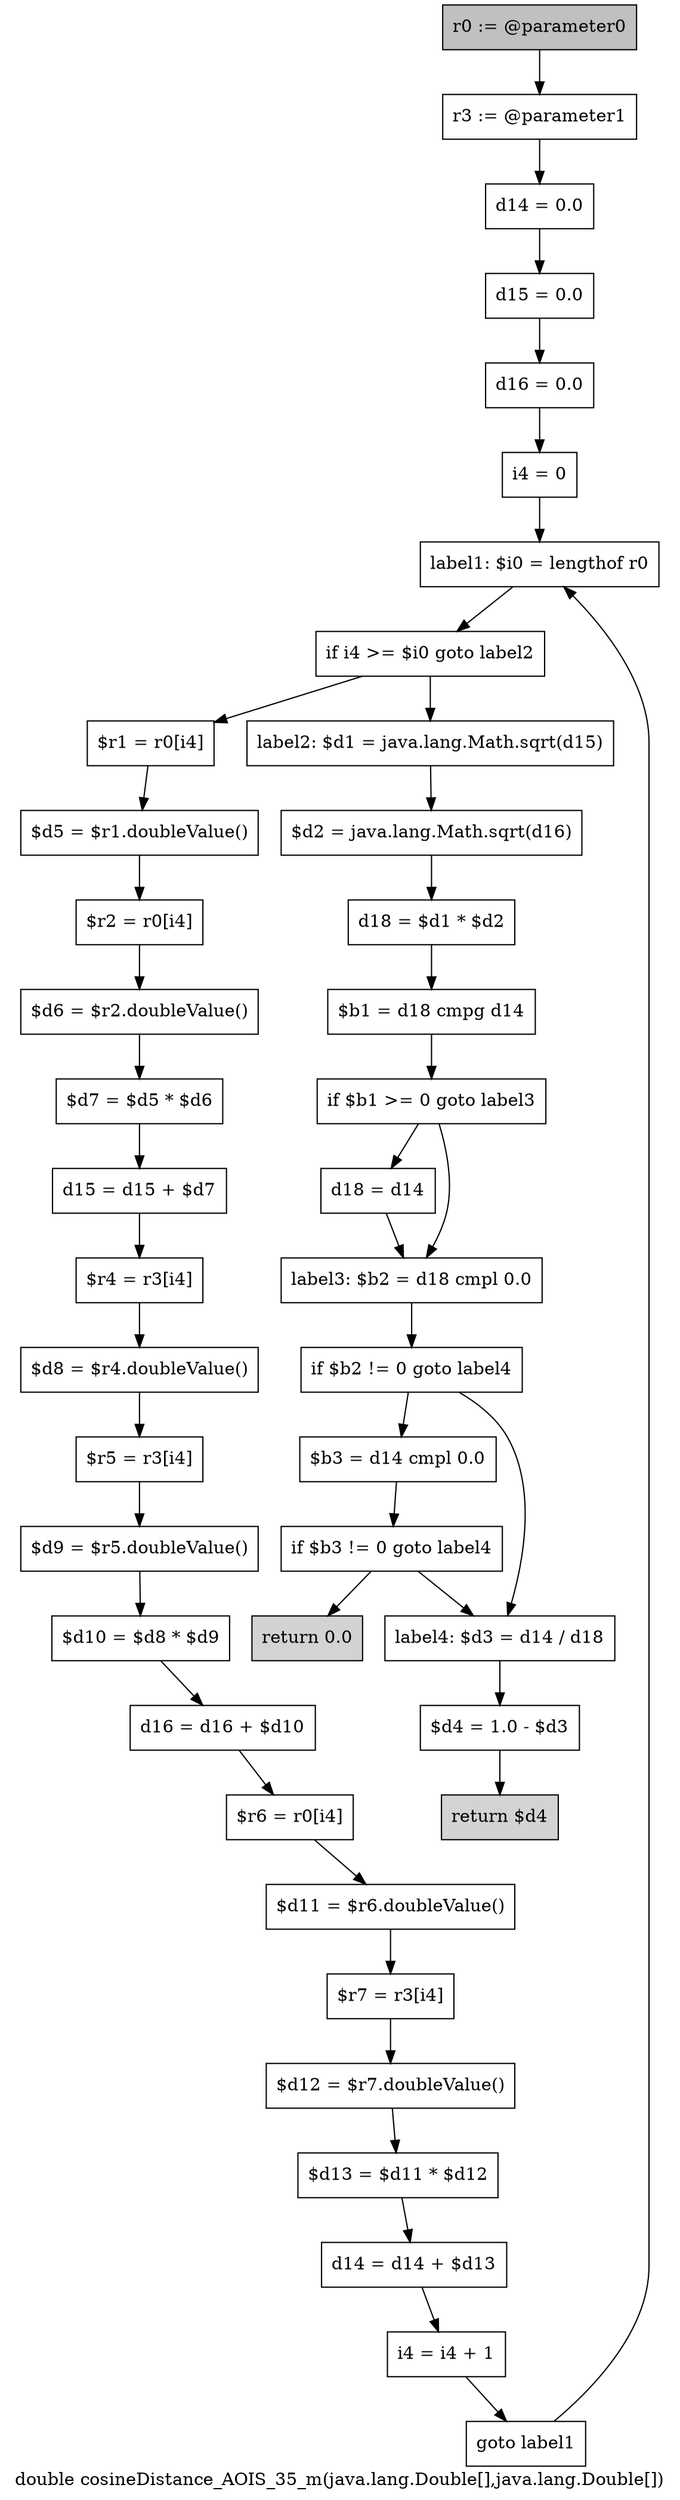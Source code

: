 digraph "double cosineDistance_AOIS_35_m(java.lang.Double[],java.lang.Double[])" {
    label="double cosineDistance_AOIS_35_m(java.lang.Double[],java.lang.Double[])";
    node [shape=box];
    "0" [style=filled,fillcolor=gray,label="r0 := @parameter0",];
    "1" [label="r3 := @parameter1",];
    "0"->"1";
    "2" [label="d14 = 0.0",];
    "1"->"2";
    "3" [label="d15 = 0.0",];
    "2"->"3";
    "4" [label="d16 = 0.0",];
    "3"->"4";
    "5" [label="i4 = 0",];
    "4"->"5";
    "6" [label="label1: $i0 = lengthof r0",];
    "5"->"6";
    "7" [label="if i4 >= $i0 goto label2",];
    "6"->"7";
    "8" [label="$r1 = r0[i4]",];
    "7"->"8";
    "28" [label="label2: $d1 = java.lang.Math.sqrt(d15)",];
    "7"->"28";
    "9" [label="$d5 = $r1.doubleValue()",];
    "8"->"9";
    "10" [label="$r2 = r0[i4]",];
    "9"->"10";
    "11" [label="$d6 = $r2.doubleValue()",];
    "10"->"11";
    "12" [label="$d7 = $d5 * $d6",];
    "11"->"12";
    "13" [label="d15 = d15 + $d7",];
    "12"->"13";
    "14" [label="$r4 = r3[i4]",];
    "13"->"14";
    "15" [label="$d8 = $r4.doubleValue()",];
    "14"->"15";
    "16" [label="$r5 = r3[i4]",];
    "15"->"16";
    "17" [label="$d9 = $r5.doubleValue()",];
    "16"->"17";
    "18" [label="$d10 = $d8 * $d9",];
    "17"->"18";
    "19" [label="d16 = d16 + $d10",];
    "18"->"19";
    "20" [label="$r6 = r0[i4]",];
    "19"->"20";
    "21" [label="$d11 = $r6.doubleValue()",];
    "20"->"21";
    "22" [label="$r7 = r3[i4]",];
    "21"->"22";
    "23" [label="$d12 = $r7.doubleValue()",];
    "22"->"23";
    "24" [label="$d13 = $d11 * $d12",];
    "23"->"24";
    "25" [label="d14 = d14 + $d13",];
    "24"->"25";
    "26" [label="i4 = i4 + 1",];
    "25"->"26";
    "27" [label="goto label1",];
    "26"->"27";
    "27"->"6";
    "29" [label="$d2 = java.lang.Math.sqrt(d16)",];
    "28"->"29";
    "30" [label="d18 = $d1 * $d2",];
    "29"->"30";
    "31" [label="$b1 = d18 cmpg d14",];
    "30"->"31";
    "32" [label="if $b1 >= 0 goto label3",];
    "31"->"32";
    "33" [label="d18 = d14",];
    "32"->"33";
    "34" [label="label3: $b2 = d18 cmpl 0.0",];
    "32"->"34";
    "33"->"34";
    "35" [label="if $b2 != 0 goto label4",];
    "34"->"35";
    "36" [label="$b3 = d14 cmpl 0.0",];
    "35"->"36";
    "39" [label="label4: $d3 = d14 / d18",];
    "35"->"39";
    "37" [label="if $b3 != 0 goto label4",];
    "36"->"37";
    "38" [style=filled,fillcolor=lightgray,label="return 0.0",];
    "37"->"38";
    "37"->"39";
    "40" [label="$d4 = 1.0 - $d3",];
    "39"->"40";
    "41" [style=filled,fillcolor=lightgray,label="return $d4",];
    "40"->"41";
}
